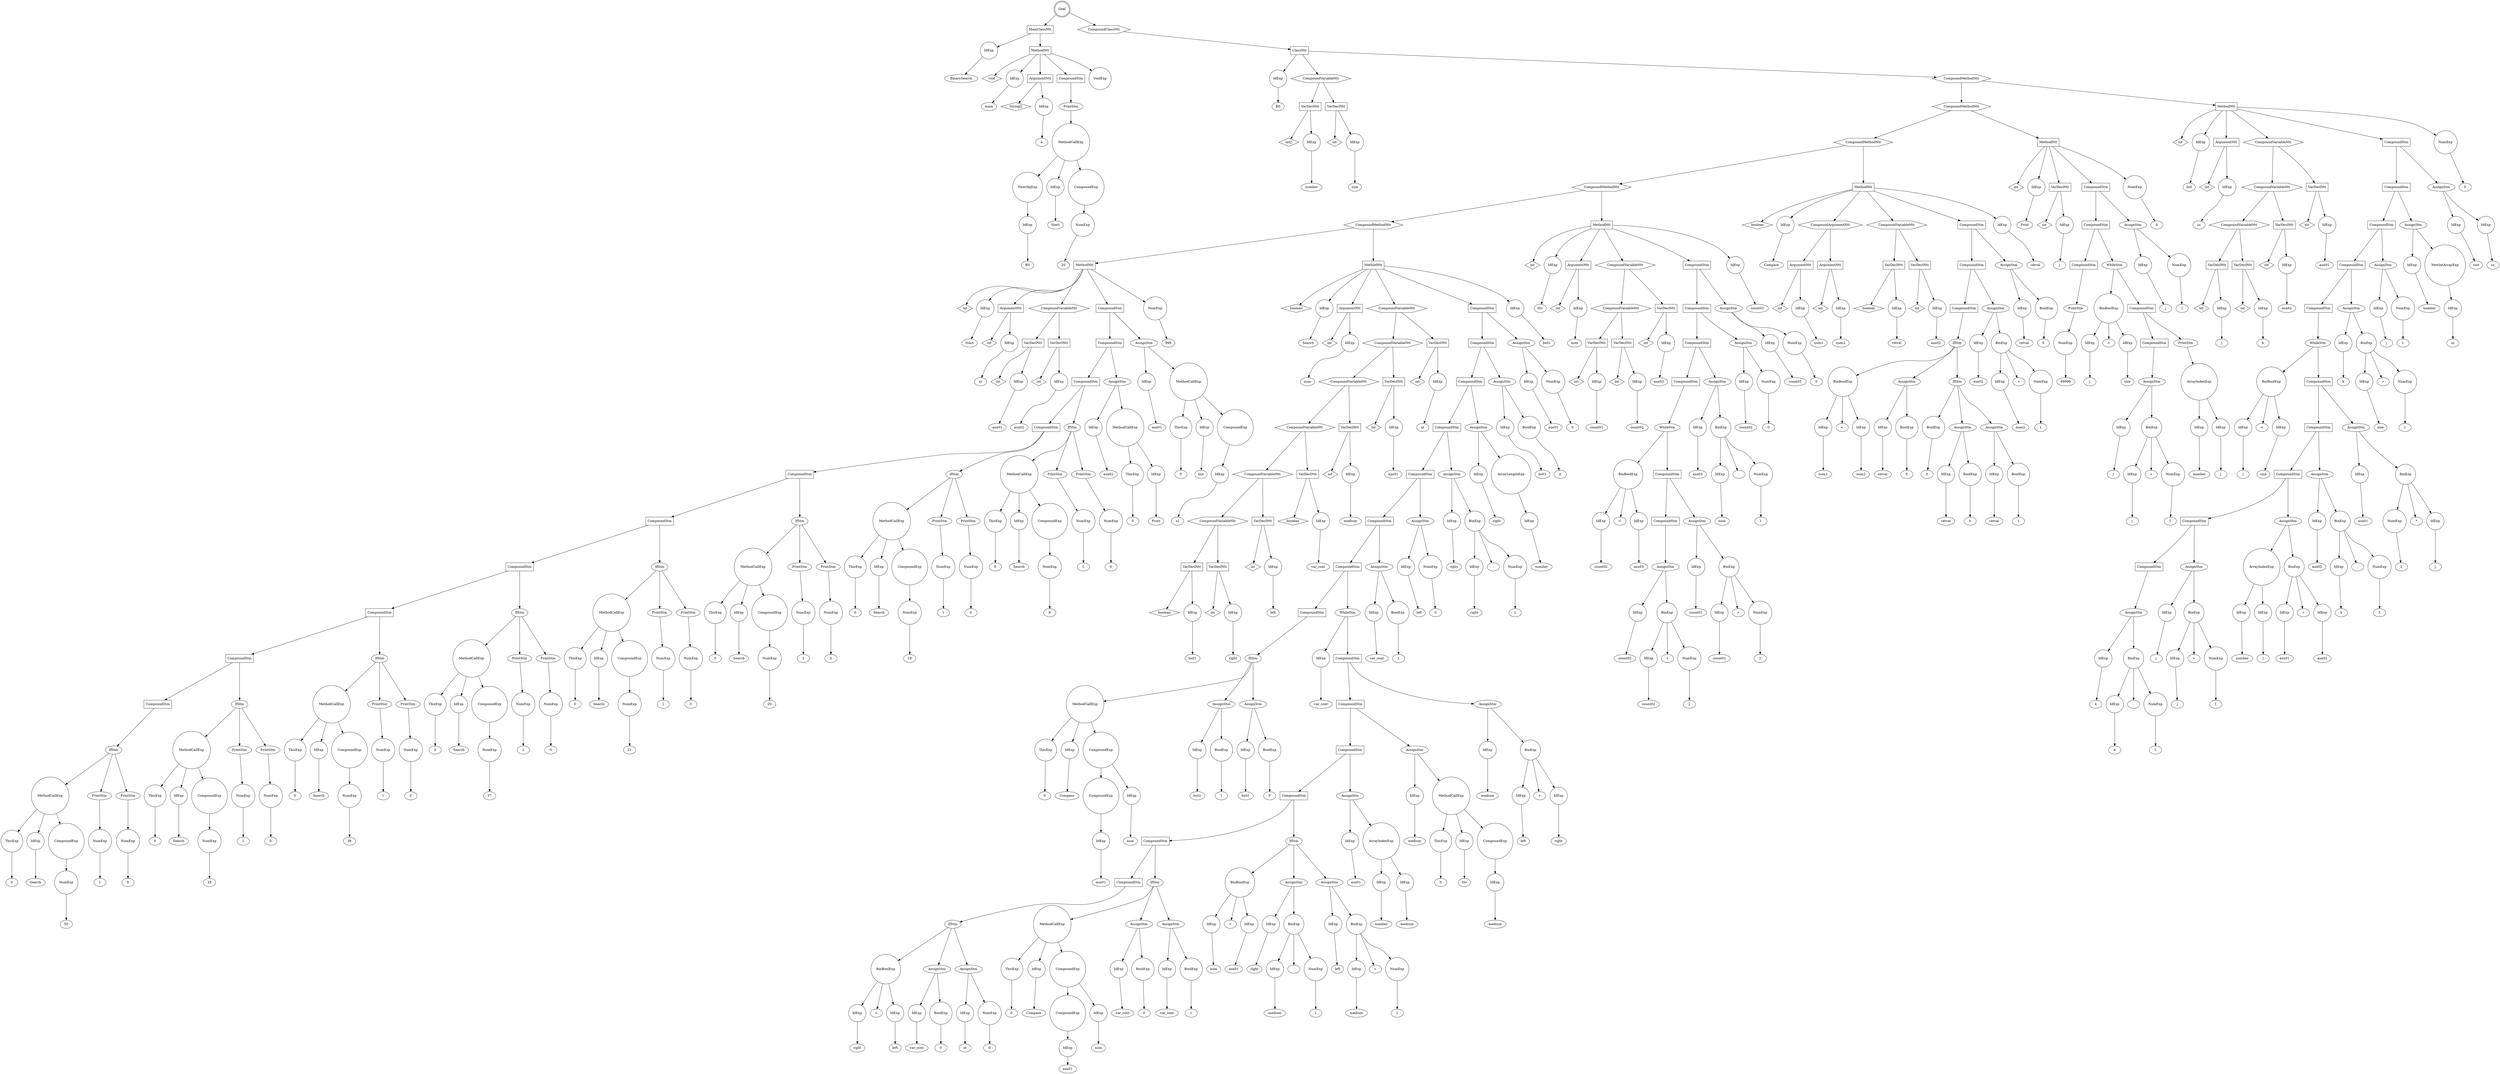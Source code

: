 digraph my_graph {
-1261391024;
-1261391024[label = "Goal", shape = "doublecircle"];
-1261391024->-1261435136;
-1261435136[label = "MainClassNtt", shape = "box"];
-1261435136->-1261434128
-1261434128[label = "IdExp", shape = "circle"];
-1261434128->-1259338064;
-1259338064[label = "BinarySearch"];
-1261435136->-1250948976;
-1250948976[label = "MethodNtt", shape = "box"];
-1250948976->-1261435184;
-1261435184[label = "void", shape = "diamond" ];
-1250948976->-1261435232
-1261435232[label = "IdExp", shape = "circle"];
-1261435232->-1259338672;
-1259338672[label = "main"];
-1250948976->-1261435376;
-1261435376[label = "ArgumentNtt", shape = "box"];
-1261435376->-1261435328;
-1261435328[label = "String[]", shape = "diamond" ];
-1261435376->-1261434320
-1261434320[label = "IdExp", shape = "circle"];
-1261434320->-1259338192;
-1259338192[label = "a"];
-1250948976->-1261435088;
-1261435088[label = "CompoundStm", shape = "polygon"];
-1261435088->-1259338608;
-1259338608[label = "PrintStm", shape = "ellipse"];
-1259338608->-1261434992
-1261434992[label = "MethodCallExp", shape = "circle"];
-1261434992->-1261434560
-1261434560[label = "NewObjExp", shape = "circle"];
-1261434560->-1261434464
-1261434464[label = "IdExp", shape = "circle"];
-1261434464->-1259338288;
-1259338288[label = "BS"];
-1261434992->-1261434704
-1261434704[label = "IdExp", shape = "circle"];
-1261434704->-1259338416;
-1259338416[label = "Start"];
-1261434992->-1261434896;
-1261434896[label = "CompoundExp", shape = "circle"];
-1261434896->-1261434800
-1261434800[label = "NumExp", shape = "circle"];
-1261434800->-1261434799;
-1261434799[label = "20"];
-1250948976->-1259338768
-1259338768[label = "VoidExp", shape = "circle"];
-1261391024->-1261390976;
-1261390976[label = "CompoundClassNtt", shape = "hexagon"];
-1261390976->-1261390928;
-1261390928[label = "ClassNtt", shape = "box"];
-1261390928->-1261435664
-1261435664[label = "IdExp", shape = "circle"];
-1261435664->-1259338832;
-1259338832[label = "BS"];
-1261390928->-1261436288;
-1261436288[label = "CompoundVariableNtt", shape = "hexagon"];
-1261436288->-1261435952;
-1261435952[label = "VarDeclNtt", shape = "box"];
-1261435952->-1261435760;
-1261435760[label = "int[]", shape = "diamond" ];
-1261435952->-1261435856
-1261435856[label = "IdExp", shape = "circle"];
-1261435856->-1259338960;
-1259338960[label = "number"];
-1261436288->-1261436240;
-1261436240[label = "VarDeclNtt", shape = "box"];
-1261436240->-1261436048;
-1261436048[label = "int", shape = "diamond" ];
-1261436240->-1261436144
-1261436144[label = "IdExp", shape = "circle"];
-1261436144->-1259339088;
-1259339088[label = "size"];
-1261390928->-1261390880;
-1261390880[label = "CompoundMethodNtt", shape = "hexagon"];
-1261390880->-1261402112;
-1261402112[label = "CompoundMethodNtt", shape = "hexagon"];
-1261402112->-1261405664;
-1261405664[label = "CompoundMethodNtt", shape = "hexagon"];
-1261405664->-1261407488;
-1261407488[label = "CompoundMethodNtt", shape = "hexagon"];
-1261407488->-1261415360;
-1261415360[label = "CompoundMethodNtt", shape = "hexagon"];
-1261415360->-1250949616;
-1250949616[label = "MethodNtt", shape = "box"];
-1250949616->-1261436336;
-1261436336[label = "int", shape = "diamond" ];
-1250949616->-1261436432
-1261436432[label = "IdExp", shape = "circle"];
-1261436432->-1259339216;
-1259339216[label = "Start"];
-1250949616->-1261436720;
-1261436720[label = "ArgumentNtt", shape = "box"];
-1261436720->-1261436528;
-1261436528[label = "int", shape = "diamond" ];
-1261436720->-1261436624
-1261436624[label = "IdExp", shape = "circle"];
-1261436624->-1259339344;
-1259339344[label = "sz"];
-1250949616->-1261431200;
-1261431200[label = "CompoundVariableNtt", shape = "hexagon"];
-1261431200->-1261430864;
-1261430864[label = "VarDeclNtt", shape = "box"];
-1261430864->-1261436816;
-1261436816[label = "int", shape = "diamond" ];
-1261430864->-1261436912
-1261436912[label = "IdExp", shape = "circle"];
-1261436912->-1259339472;
-1259339472[label = "aux01"];
-1261431200->-1261431152;
-1261431152[label = "VarDeclNtt", shape = "box"];
-1261431152->-1261430960;
-1261430960[label = "int", shape = "diamond" ];
-1261431152->-1261431056
-1261431056[label = "IdExp", shape = "circle"];
-1261431056->-1259339600;
-1259339600[label = "aux02"];
-1250949616->-1261426832;
-1261426832[label = "CompoundStm", shape = "polygon"];
-1261426832->-1261426784;
-1261426784[label = "CompoundStm", shape = "polygon"];
-1261426784->-1261426736;
-1261426736[label = "CompoundStm", shape = "polygon"];
-1261426736->-1261426688;
-1261426688[label = "CompoundStm", shape = "polygon"];
-1261426688->-1261426640;
-1261426640[label = "CompoundStm", shape = "polygon"];
-1261426640->-1261426592;
-1261426592[label = "CompoundStm", shape = "polygon"];
-1261426592->-1261426544;
-1261426544[label = "CompoundStm", shape = "polygon"];
-1261426544->-1261426496;
-1261426496[label = "CompoundStm", shape = "polygon"];
-1261426496->-1261426448;
-1261426448[label = "CompoundStm", shape = "polygon"];
-1261426448->-1261426400;
-1261426400[label = "CompoundStm", shape = "polygon"];
-1261426400->-1261426352;
-1261426352[label = "IfStm", shape = "ellipse"];
-1261426352->-1261426064
-1261426064[label = "MethodCallExp", shape = "circle"];
-1261426064->-1261425632
-1261425632[label = "ThisExp", shape = "circle"];
-1261425632->-1261425631;
-1261425631[label = "0"];
-1261426064->-1261425776
-1261425776[label = "IdExp", shape = "circle"];
-1261425776->-1259334640;
-1259334640[label = "Search"];
-1261426064->-1261425968;
-1261425968[label = "CompoundExp", shape = "circle"];
-1261425968->-1261425872
-1261425872[label = "NumExp", shape = "circle"];
-1261425872->-1261425871;
-1261425871[label = "50"];
-1261426352->-1259334864;
-1259334864[label = "PrintStm", shape = "ellipse"];
-1259334864->-1261426160
-1261426160[label = "NumExp", shape = "circle"];
-1261426160->-1261426159;
-1261426159[label = "1"];
-1261426352->-1259334928;
-1259334928[label = "PrintStm", shape = "ellipse"];
-1259334928->-1261426256
-1261426256[label = "NumExp", shape = "circle"];
-1261426256->-1261426255;
-1261426255[label = "0"];
-1261426448->-1261425584;
-1261425584[label = "IfStm", shape = "ellipse"];
-1261425584->-1261425296
-1261425296[label = "MethodCallExp", shape = "circle"];
-1261425296->-1261424864
-1261424864[label = "ThisExp", shape = "circle"];
-1261424864->-1261424863;
-1261424863[label = "0"];
-1261425296->-1261425008
-1261425008[label = "IdExp", shape = "circle"];
-1261425008->-1259334288;
-1259334288[label = "Search"];
-1261425296->-1261425200;
-1261425200[label = "CompoundExp", shape = "circle"];
-1261425200->-1261425104
-1261425104[label = "NumExp", shape = "circle"];
-1261425104->-1261425103;
-1261425103[label = "39"];
-1261425584->-1259334512;
-1259334512[label = "PrintStm", shape = "ellipse"];
-1259334512->-1261425392
-1261425392[label = "NumExp", shape = "circle"];
-1261425392->-1261425391;
-1261425391[label = "1"];
-1261425584->-1259334576;
-1259334576[label = "PrintStm", shape = "ellipse"];
-1259334576->-1261425488
-1261425488[label = "NumExp", shape = "circle"];
-1261425488->-1261425487;
-1261425487[label = "0"];
-1261426496->-1261424816;
-1261424816[label = "IfStm", shape = "ellipse"];
-1261424816->-1261430672
-1261430672[label = "MethodCallExp", shape = "circle"];
-1261430672->-1261430240
-1261430240[label = "ThisExp", shape = "circle"];
-1261430240->-1261430239;
-1261430239[label = "0"];
-1261430672->-1261430384
-1261430384[label = "IdExp", shape = "circle"];
-1261430384->-1259333936;
-1259333936[label = "Search"];
-1261430672->-1261430576;
-1261430576[label = "CompoundExp", shape = "circle"];
-1261430576->-1261430480
-1261430480[label = "NumExp", shape = "circle"];
-1261430480->-1261430479;
-1261430479[label = "38"];
-1261424816->-1259334160;
-1259334160[label = "PrintStm", shape = "ellipse"];
-1259334160->-1261430768
-1261430768[label = "NumExp", shape = "circle"];
-1261430768->-1261430767;
-1261430767[label = "1"];
-1261424816->-1259334224;
-1259334224[label = "PrintStm", shape = "ellipse"];
-1259334224->-1261424720
-1261424720[label = "NumExp", shape = "circle"];
-1261424720->-1261424719;
-1261424719[label = "0"];
-1261426544->-1261430192;
-1261430192[label = "IfStm", shape = "ellipse"];
-1261430192->-1261429904
-1261429904[label = "MethodCallExp", shape = "circle"];
-1261429904->-1261429472
-1261429472[label = "ThisExp", shape = "circle"];
-1261429472->-1261429471;
-1261429471[label = "0"];
-1261429904->-1261429616
-1261429616[label = "IdExp", shape = "circle"];
-1261429616->-1259337680;
-1259337680[label = "Search"];
-1261429904->-1261429808;
-1261429808[label = "CompoundExp", shape = "circle"];
-1261429808->-1261429712
-1261429712[label = "NumExp", shape = "circle"];
-1261429712->-1261429711;
-1261429711[label = "37"];
-1261430192->-1259333808;
-1259333808[label = "PrintStm", shape = "ellipse"];
-1259333808->-1261430000
-1261430000[label = "NumExp", shape = "circle"];
-1261430000->-1261429999;
-1261429999[label = "1"];
-1261430192->-1259333872;
-1259333872[label = "PrintStm", shape = "ellipse"];
-1259333872->-1261430096
-1261430096[label = "NumExp", shape = "circle"];
-1261430096->-1261430095;
-1261430095[label = "0"];
-1261426592->-1261429424;
-1261429424[label = "IfStm", shape = "ellipse"];
-1261429424->-1261429136
-1261429136[label = "MethodCallExp", shape = "circle"];
-1261429136->-1261428704
-1261428704[label = "ThisExp", shape = "circle"];
-1261428704->-1261428703;
-1261428703[label = "0"];
-1261429136->-1261428848
-1261428848[label = "IdExp", shape = "circle"];
-1261428848->-1259337328;
-1259337328[label = "Search"];
-1261429136->-1261429040;
-1261429040[label = "CompoundExp", shape = "circle"];
-1261429040->-1261428944
-1261428944[label = "NumExp", shape = "circle"];
-1261428944->-1261428943;
-1261428943[label = "21"];
-1261429424->-1259337552;
-1259337552[label = "PrintStm", shape = "ellipse"];
-1259337552->-1261429232
-1261429232[label = "NumExp", shape = "circle"];
-1261429232->-1261429231;
-1261429231[label = "1"];
-1261429424->-1259337616;
-1259337616[label = "PrintStm", shape = "ellipse"];
-1259337616->-1261429328
-1261429328[label = "NumExp", shape = "circle"];
-1261429328->-1261429327;
-1261429327[label = "0"];
-1261426640->-1261428656;
-1261428656[label = "IfStm", shape = "ellipse"];
-1261428656->-1261428368
-1261428368[label = "MethodCallExp", shape = "circle"];
-1261428368->-1261427936
-1261427936[label = "ThisExp", shape = "circle"];
-1261427936->-1261427935;
-1261427935[label = "0"];
-1261428368->-1261428080
-1261428080[label = "IdExp", shape = "circle"];
-1261428080->-1259336976;
-1259336976[label = "Search"];
-1261428368->-1261428272;
-1261428272[label = "CompoundExp", shape = "circle"];
-1261428272->-1261428176
-1261428176[label = "NumExp", shape = "circle"];
-1261428176->-1261428175;
-1261428175[label = "20"];
-1261428656->-1259337200;
-1259337200[label = "PrintStm", shape = "ellipse"];
-1259337200->-1261428464
-1261428464[label = "NumExp", shape = "circle"];
-1261428464->-1261428463;
-1261428463[label = "1"];
-1261428656->-1259337264;
-1259337264[label = "PrintStm", shape = "ellipse"];
-1259337264->-1261428560
-1261428560[label = "NumExp", shape = "circle"];
-1261428560->-1261428559;
-1261428559[label = "0"];
-1261426688->-1261427888;
-1261427888[label = "IfStm", shape = "ellipse"];
-1261427888->-1261433744
-1261433744[label = "MethodCallExp", shape = "circle"];
-1261433744->-1261433312
-1261433312[label = "ThisExp", shape = "circle"];
-1261433312->-1261433311;
-1261433311[label = "0"];
-1261433744->-1261433456
-1261433456[label = "IdExp", shape = "circle"];
-1261433456->-1259336624;
-1259336624[label = "Search"];
-1261433744->-1261433648;
-1261433648[label = "CompoundExp", shape = "circle"];
-1261433648->-1261433552
-1261433552[label = "NumExp", shape = "circle"];
-1261433552->-1261433551;
-1261433551[label = "19"];
-1261427888->-1259336848;
-1259336848[label = "PrintStm", shape = "ellipse"];
-1259336848->-1261433840
-1261433840[label = "NumExp", shape = "circle"];
-1261433840->-1261433839;
-1261433839[label = "1"];
-1261427888->-1259336912;
-1259336912[label = "PrintStm", shape = "ellipse"];
-1259336912->-1261427792
-1261427792[label = "NumExp", shape = "circle"];
-1261427792->-1261427791;
-1261427791[label = "0"];
-1261426736->-1261433264;
-1261433264[label = "IfStm", shape = "ellipse"];
-1261433264->-1261432976
-1261432976[label = "MethodCallExp", shape = "circle"];
-1261432976->-1261432544
-1261432544[label = "ThisExp", shape = "circle"];
-1261432544->-1261432543;
-1261432543[label = "0"];
-1261432976->-1261432688
-1261432688[label = "IdExp", shape = "circle"];
-1261432688->-1259336272;
-1259336272[label = "Search"];
-1261432976->-1261432880;
-1261432880[label = "CompoundExp", shape = "circle"];
-1261432880->-1261432784
-1261432784[label = "NumExp", shape = "circle"];
-1261432784->-1261432783;
-1261432783[label = "8"];
-1261433264->-1259336496;
-1259336496[label = "PrintStm", shape = "ellipse"];
-1259336496->-1261433072
-1261433072[label = "NumExp", shape = "circle"];
-1261433072->-1261433071;
-1261433071[label = "1"];
-1261433264->-1259336560;
-1259336560[label = "PrintStm", shape = "ellipse"];
-1259336560->-1261433168
-1261433168[label = "NumExp", shape = "circle"];
-1261433168->-1261433167;
-1261433167[label = "0"];
-1261426784->-1261432496;
-1261432496[label = "AssignStm", shape = "ellipse"];
-1261432496->-1261432064
-1261432064[label = "IdExp", shape = "circle"];
-1261432064->-1259335984;
-1259335984[label = "aux02"];
-1261432496->-1261432400
-1261432400[label = "MethodCallExp", shape = "circle"];
-1261432400->-1261432160
-1261432160[label = "ThisExp", shape = "circle"];
-1261432160->-1261432159;
-1261432159[label = "0"];
-1261432400->-1261432304
-1261432304[label = "IdExp", shape = "circle"];
-1261432304->-1259336112;
-1259336112[label = "Print"];
-1261426832->-1261431968;
-1261431968[label = "AssignStm", shape = "ellipse"];
-1261431968->-1261431296
-1261431296[label = "IdExp", shape = "circle"];
-1261431296->-1259339696;
-1259339696[label = "aux01"];
-1261431968->-1261431872
-1261431872[label = "MethodCallExp", shape = "circle"];
-1261431872->-1261431392
-1261431392[label = "ThisExp", shape = "circle"];
-1261431392->-1261431391;
-1261431391[label = "0"];
-1261431872->-1261431536
-1261431536[label = "IdExp", shape = "circle"];
-1261431536->-1259335728;
-1259335728[label = "Init"];
-1261431872->-1261431776;
-1261431776[label = "CompoundExp", shape = "circle"];
-1261431776->-1261431680
-1261431680[label = "IdExp", shape = "circle"];
-1261431680->-1259335824;
-1259335824[label = "sz"];
-1250949616->-1261426880
-1261426880[label = "NumExp", shape = "circle"];
-1261426880->-1261426879;
-1261426879[label = "999"];
-1261415360->-1250950256;
-1250950256[label = "MethodNtt", shape = "box"];
-1250950256->-1261427024;
-1261427024[label = "boolean", shape = "diamond" ];
-1250950256->-1261427120
-1261427120[label = "IdExp", shape = "circle"];
-1261427120->-1259335024;
-1259335024[label = "Search"];
-1250950256->-1261427408;
-1261427408[label = "ArgumentNtt", shape = "box"];
-1261427408->-1261427216;
-1261427216[label = "int", shape = "diamond" ];
-1261427408->-1261427312
-1261427312[label = "IdExp", shape = "circle"];
-1261427312->-1259335152;
-1259335152[label = "num"];
-1250950256->-1261423328;
-1261423328[label = "CompoundVariableNtt", shape = "hexagon"];
-1261423328->-1261423040;
-1261423040[label = "CompoundVariableNtt", shape = "hexagon"];
-1261423040->-1261422752;
-1261422752[label = "CompoundVariableNtt", shape = "hexagon"];
-1261422752->-1261422464;
-1261422464[label = "CompoundVariableNtt", shape = "hexagon"];
-1261422464->-1261422176;
-1261422176[label = "CompoundVariableNtt", shape = "hexagon"];
-1261422176->-1261421888;
-1261421888[label = "CompoundVariableNtt", shape = "hexagon"];
-1261421888->-1261427696;
-1261427696[label = "VarDeclNtt", shape = "box"];
-1261427696->-1261427504;
-1261427504[label = "boolean", shape = "diamond" ];
-1261427696->-1261427600
-1261427600[label = "IdExp", shape = "circle"];
-1261427600->-1259335280;
-1259335280[label = "bs01"];
-1261421888->-1261421840;
-1261421840[label = "VarDeclNtt", shape = "box"];
-1261421840->-1261421648;
-1261421648[label = "int", shape = "diamond" ];
-1261421840->-1261421744
-1261421744[label = "IdExp", shape = "circle"];
-1261421744->-1259335408;
-1259335408[label = "right"];
-1261422176->-1261422128;
-1261422128[label = "VarDeclNtt", shape = "box"];
-1261422128->-1261421936;
-1261421936[label = "int", shape = "diamond" ];
-1261422128->-1261422032
-1261422032[label = "IdExp", shape = "circle"];
-1261422032->-1259335536;
-1259335536[label = "left"];
-1261422464->-1261422416;
-1261422416[label = "VarDeclNtt", shape = "box"];
-1261422416->-1261422224;
-1261422224[label = "boolean", shape = "diamond" ];
-1261422416->-1261422320
-1261422320[label = "IdExp", shape = "circle"];
-1261422320->-1259335664;
-1259335664[label = "var_cont"];
-1261422752->-1261422704;
-1261422704[label = "VarDeclNtt", shape = "box"];
-1261422704->-1261422512;
-1261422512[label = "int", shape = "diamond" ];
-1261422704->-1261422608
-1261422608[label = "IdExp", shape = "circle"];
-1261422608->-1259331696;
-1259331696[label = "medium"];
-1261423040->-1261422992;
-1261422992[label = "VarDeclNtt", shape = "box"];
-1261422992->-1261422800;
-1261422800[label = "int", shape = "diamond" ];
-1261422992->-1261422896
-1261422896[label = "IdExp", shape = "circle"];
-1261422896->-1259331824;
-1259331824[label = "aux01"];
-1261423328->-1261423280;
-1261423280[label = "VarDeclNtt", shape = "box"];
-1261423280->-1261423088;
-1261423088[label = "int", shape = "diamond" ];
-1261423280->-1261423184
-1261423184[label = "IdExp", shape = "circle"];
-1261423184->-1259331952;
-1259331952[label = "nt"];
-1250950256->-1261415168;
-1261415168[label = "CompoundStm", shape = "polygon"];
-1261415168->-1261415120;
-1261415120[label = "CompoundStm", shape = "polygon"];
-1261415120->-1261415072;
-1261415072[label = "CompoundStm", shape = "polygon"];
-1261415072->-1261415024;
-1261415024[label = "CompoundStm", shape = "polygon"];
-1261415024->-1261414976;
-1261414976[label = "CompoundStm", shape = "polygon"];
-1261414976->-1261414928;
-1261414928[label = "CompoundStm", shape = "polygon"];
-1261414928->-1261414880;
-1261414880[label = "CompoundStm", shape = "polygon"];
-1261414880->-1261414832;
-1261414832[label = "CompoundStm", shape = "polygon"];
-1261414832->-1261414784;
-1261414784[label = "IfStm", shape = "ellipse"];
-1261414784->-1261414112
-1261414112[label = "MethodCallExp", shape = "circle"];
-1261414112->-1261413392
-1261413392[label = "ThisExp", shape = "circle"];
-1261413392->-1261413391;
-1261413391[label = "0"];
-1261414112->-1261413536
-1261413536[label = "IdExp", shape = "circle"];
-1261413536->-1259327888;
-1259327888[label = "Compare"];
-1261414112->-1261414016;
-1261414016[label = "CompoundExp", shape = "circle"];
-1261414016->-1261413776;
-1261413776[label = "CompoundExp", shape = "circle"];
-1261413776->-1261413680
-1261413680[label = "IdExp", shape = "circle"];
-1261413680->-1259327984;
-1259327984[label = "aux01"];
-1261414016->-1261413920
-1261413920[label = "IdExp", shape = "circle"];
-1261413920->-1259328112;
-1259328112[label = "num"];
-1261414784->-1261414448;
-1261414448[label = "AssignStm", shape = "ellipse"];
-1261414448->-1261414256
-1261414256[label = "IdExp", shape = "circle"];
-1261414256->-1259328272;
-1259328272[label = "bs01"];
-1261414448->-1261414352
-1261414352[label = "BoolExp", shape = "circle"];
-1261414352->-1261414351;
-1261414351[label = "1"];
-1261414784->-1261414736;
-1261414736[label = "AssignStm", shape = "ellipse"];
-1261414736->-1261414544
-1261414544[label = "IdExp", shape = "circle"];
-1261414544->-1259328400;
-1259328400[label = "bs01"];
-1261414736->-1261414640
-1261414640[label = "BoolExp", shape = "circle"];
-1261414640->-1261414639;
-1261414639[label = "0"];
-1261414880->-1261413344;
-1261413344[label = "WhileStm", shape = "ellipse"];
-1261413344->-1261419392
-1261419392[label = "IdExp", shape = "circle"];
-1261419392->-1259333040;
-1259333040[label = "var_cont"];
-1261413344->-1261413296;
-1261413296[label = "CompoundStm", shape = "polygon"];
-1261413296->-1261413248;
-1261413248[label = "CompoundStm", shape = "polygon"];
-1261413248->-1261413200;
-1261413200[label = "CompoundStm", shape = "polygon"];
-1261413200->-1261413152;
-1261413152[label = "CompoundStm", shape = "polygon"];
-1261413152->-1261413104;
-1261413104[label = "CompoundStm", shape = "polygon"];
-1261413104->-1261413056;
-1261413056[label = "CompoundStm", shape = "polygon"];
-1261413056->-1261413008;
-1261413008[label = "IfStm", shape = "ellipse"];
-1261413008->-1261418480;
-1261418480[label = "BinBoolExp", shape = "circle"];
-1261418480->-1261418240
-1261418240[label = "IdExp", shape = "circle"];
-1261418240->-1259331472;
-1259331472[label = "right"];
-1261418480->-1261418479;
-1261418479[label = "<" ];
-1261418480->-1261418384
-1261418384[label = "IdExp", shape = "circle"];
-1261418384->-1259331568;
-1259331568[label = "left"];
-1261413008->-1261412672;
-1261412672[label = "AssignStm", shape = "ellipse"];
-1261412672->-1261412480
-1261412480[label = "IdExp", shape = "circle"];
-1261412480->-1259327600;
-1259327600[label = "var_cont"];
-1261412672->-1261412576
-1261412576[label = "BoolExp", shape = "circle"];
-1261412576->-1261412575;
-1261412575[label = "0"];
-1261413008->-1261412960;
-1261412960[label = "AssignStm", shape = "ellipse"];
-1261412960->-1261412768
-1261412768[label = "IdExp", shape = "circle"];
-1261412768->-1259327728;
-1259327728[label = "nt"];
-1261412960->-1261412864
-1261412864[label = "NumExp", shape = "circle"];
-1261412864->-1261412863;
-1261412863[label = "0"];
-1261413104->-1261418144;
-1261418144[label = "IfStm", shape = "ellipse"];
-1261418144->-1261417472
-1261417472[label = "MethodCallExp", shape = "circle"];
-1261417472->-1261416752
-1261416752[label = "ThisExp", shape = "circle"];
-1261416752->-1261416751;
-1261416751[label = "0"];
-1261417472->-1261416896
-1261416896[label = "IdExp", shape = "circle"];
-1261416896->-1259330832;
-1259330832[label = "Compare"];
-1261417472->-1261417376;
-1261417376[label = "CompoundExp", shape = "circle"];
-1261417376->-1261417136;
-1261417136[label = "CompoundExp", shape = "circle"];
-1261417136->-1261417040
-1261417040[label = "IdExp", shape = "circle"];
-1261417040->-1259330928;
-1259330928[label = "aux01"];
-1261417376->-1261417280
-1261417280[label = "IdExp", shape = "circle"];
-1261417280->-1259331056;
-1259331056[label = "num"];
-1261418144->-1261417808;
-1261417808[label = "AssignStm", shape = "ellipse"];
-1261417808->-1261417616
-1261417616[label = "IdExp", shape = "circle"];
-1261417616->-1259331216;
-1259331216[label = "var_cont"];
-1261417808->-1261417712
-1261417712[label = "BoolExp", shape = "circle"];
-1261417712->-1261417711;
-1261417711[label = "0"];
-1261418144->-1261418096;
-1261418096[label = "AssignStm", shape = "ellipse"];
-1261418096->-1261417904
-1261417904[label = "IdExp", shape = "circle"];
-1261417904->-1259331344;
-1259331344[label = "var_cont"];
-1261418096->-1261418000
-1261418000[label = "BoolExp", shape = "circle"];
-1261418000->-1261417999;
-1261417999[label = "1"];
-1261413152->-1261416704;
-1261416704[label = "IfStm", shape = "ellipse"];
-1261416704->-1261415552;
-1261415552[label = "BinBoolExp", shape = "circle"];
-1261415552->-1261421456
-1261421456[label = "IdExp", shape = "circle"];
-1261421456->-1259330064;
-1259330064[label = "num"];
-1261415552->-1261415551;
-1261415551[label = "<" ];
-1261415552->-1261415456
-1261415456[label = "IdExp", shape = "circle"];
-1261415456->-1259330160;
-1259330160[label = "aux01"];
-1261416704->-1261416128;
-1261416128[label = "AssignStm", shape = "ellipse"];
-1261416128->-1261415696
-1261415696[label = "IdExp", shape = "circle"];
-1261415696->-1259330288;
-1259330288[label = "right"];
-1261416128->-1261416032;
-1261416032[label = "BinExp", shape = "circle"];
-1261416032->-1261415840
-1261415840[label = "IdExp", shape = "circle"];
-1261415840->-1259330384;
-1259330384[label = "medium"];
-1261416032->-1261416031;
-1261416031[label = "-" ];
-1261416032->-1261415936
-1261415936[label = "NumExp", shape = "circle"];
-1261415936->-1261415935;
-1261415935[label = "1"];
-1261416704->-1261416656;
-1261416656[label = "AssignStm", shape = "ellipse"];
-1261416656->-1261416224
-1261416224[label = "IdExp", shape = "circle"];
-1261416224->-1259330544;
-1259330544[label = "left"];
-1261416656->-1261416560;
-1261416560[label = "BinExp", shape = "circle"];
-1261416560->-1261416368
-1261416368[label = "IdExp", shape = "circle"];
-1261416368->-1259330640;
-1259330640[label = "medium"];
-1261416560->-1261416559;
-1261416559[label = "+" ];
-1261416560->-1261416464
-1261416464[label = "NumExp", shape = "circle"];
-1261416464->-1261416463;
-1261416463[label = "1"];
-1261413200->-1261421360;
-1261421360[label = "AssignStm", shape = "ellipse"];
-1261421360->-1261420880
-1261420880[label = "IdExp", shape = "circle"];
-1261420880->-1259329744;
-1259329744[label = "aux01"];
-1261421360->-1261421264
-1261421264[label = "ArrayIndexExp", shape = "circle"];
-1261421264->-1261421024
-1261421024[label = "IdExp", shape = "circle"];
-1261421024->-1259329840;
-1259329840[label = "number"];
-1261421264->-1261421168
-1261421168[label = "IdExp", shape = "circle"];
-1261421168->-1259329936;
-1259329936[label = "medium"];
-1261413248->-1261420784;
-1261420784[label = "AssignStm", shape = "ellipse"];
-1261420784->-1261420112
-1261420112[label = "IdExp", shape = "circle"];
-1261420112->-1259333456;
-1259333456[label = "medium"];
-1261420784->-1261420688
-1261420688[label = "MethodCallExp", shape = "circle"];
-1261420688->-1261420208
-1261420208[label = "ThisExp", shape = "circle"];
-1261420208->-1261420207;
-1261420207[label = "0"];
-1261420688->-1261420352
-1261420352[label = "IdExp", shape = "circle"];
-1261420352->-1259333584;
-1259333584[label = "Div"];
-1261420688->-1261420592;
-1261420592[label = "CompoundExp", shape = "circle"];
-1261420592->-1261420496
-1261420496[label = "IdExp", shape = "circle"];
-1261420496->-1259329584;
-1259329584[label = "medium"];
-1261413296->-1261420016;
-1261420016[label = "AssignStm", shape = "ellipse"];
-1261420016->-1261419536
-1261419536[label = "IdExp", shape = "circle"];
-1261419536->-1259333136;
-1259333136[label = "medium"];
-1261420016->-1261419920;
-1261419920[label = "BinExp", shape = "circle"];
-1261419920->-1261419680
-1261419680[label = "IdExp", shape = "circle"];
-1261419680->-1259333232;
-1259333232[label = "left"];
-1261419920->-1261419919;
-1261419919[label = "+" ];
-1261419920->-1261419824
-1261419824[label = "IdExp", shape = "circle"];
-1261419824->-1259333328;
-1259333328[label = "right"];
-1261414928->-1261419296;
-1261419296[label = "AssignStm", shape = "ellipse"];
-1261419296->-1261419104
-1261419104[label = "IdExp", shape = "circle"];
-1261419104->-1259332912;
-1259332912[label = "var_cont"];
-1261419296->-1261419200
-1261419200[label = "BoolExp", shape = "circle"];
-1261419200->-1261419199;
-1261419199[label = "1"];
-1261414976->-1261419008;
-1261419008[label = "AssignStm", shape = "ellipse"];
-1261419008->-1261418816
-1261418816[label = "IdExp", shape = "circle"];
-1261418816->-1259332784;
-1259332784[label = "left"];
-1261419008->-1261418912
-1261418912[label = "NumExp", shape = "circle"];
-1261418912->-1261418911;
-1261418911[label = "0"];
-1261415024->-1261418720;
-1261418720[label = "AssignStm", shape = "ellipse"];
-1261418720->-1261424432
-1261424432[label = "IdExp", shape = "circle"];
-1261424432->-1259332528;
-1259332528[label = "right"];
-1261418720->-1261418624;
-1261418624[label = "BinExp", shape = "circle"];
-1261418624->-1261424576
-1261424576[label = "IdExp", shape = "circle"];
-1261424576->-1259332624;
-1259332624[label = "right"];
-1261418624->-1261418623;
-1261418623[label = "-" ];
-1261418624->-1261418528
-1261418528[label = "NumExp", shape = "circle"];
-1261418528->-1261418527;
-1261418527[label = "1"];
-1261415072->-1261424336;
-1261424336[label = "AssignStm", shape = "ellipse"];
-1261424336->-1261424000
-1261424000[label = "IdExp", shape = "circle"];
-1261424000->-1259332304;
-1259332304[label = "right"];
-1261424336->-1261424240
-1261424240[label = "ArrayLengthExp", shape = "circle"];
-1261424240->-1261424144
-1261424144[label = "IdExp", shape = "circle"];
-1261424144->-1259332400;
-1259332400[label = "number"];
-1261415120->-1261423904;
-1261423904[label = "AssignStm", shape = "ellipse"];
-1261423904->-1261423712
-1261423712[label = "IdExp", shape = "circle"];
-1261423712->-1259332176;
-1259332176[label = "bs01"];
-1261423904->-1261423808
-1261423808[label = "BoolExp", shape = "circle"];
-1261423808->-1261423807;
-1261423807[label = "0"];
-1261415168->-1261423616;
-1261423616[label = "AssignStm", shape = "ellipse"];
-1261423616->-1261423424
-1261423424[label = "IdExp", shape = "circle"];
-1261423424->-1259332048;
-1259332048[label = "aux01"];
-1261423616->-1261423520
-1261423520[label = "NumExp", shape = "circle"];
-1261423520->-1261423519;
-1261423519[label = "0"];
-1250950256->-1261415264
-1261415264[label = "IdExp", shape = "circle"];
-1261415264->-1259328528;
-1259328528[label = "bs01"];
-1261407488->-1250950512;
-1250950512[label = "MethodNtt", shape = "box"];
-1250950512->-1261415408;
-1261415408[label = "int", shape = "diamond" ];
-1250950512->-1261409360
-1261409360[label = "IdExp", shape = "circle"];
-1261409360->-1259328656;
-1259328656[label = "Div"];
-1250950512->-1261409648;
-1261409648[label = "ArgumentNtt", shape = "box"];
-1261409648->-1261409456;
-1261409456[label = "int", shape = "diamond" ];
-1261409648->-1261409552
-1261409552[label = "IdExp", shape = "circle"];
-1261409552->-1259328784;
-1259328784[label = "num"];
-1250950512->-1261410560;
-1261410560[label = "CompoundVariableNtt", shape = "hexagon"];
-1261410560->-1261410272;
-1261410272[label = "CompoundVariableNtt", shape = "hexagon"];
-1261410272->-1261409936;
-1261409936[label = "VarDeclNtt", shape = "box"];
-1261409936->-1261409744;
-1261409744[label = "int", shape = "diamond" ];
-1261409936->-1261409840
-1261409840[label = "IdExp", shape = "circle"];
-1261409840->-1259328912;
-1259328912[label = "count01"];
-1261410272->-1261410224;
-1261410224[label = "VarDeclNtt", shape = "box"];
-1261410224->-1261410032;
-1261410032[label = "int", shape = "diamond" ];
-1261410224->-1261410128
-1261410128[label = "IdExp", shape = "circle"];
-1261410128->-1259329040;
-1259329040[label = "count02"];
-1261410560->-1261410512;
-1261410512[label = "VarDeclNtt", shape = "box"];
-1261410512->-1261410320;
-1261410320[label = "int", shape = "diamond" ];
-1261410512->-1261410416
-1261410416[label = "IdExp", shape = "circle"];
-1261410416->-1259329168;
-1259329168[label = "aux03"];
-1250950512->-1261407296;
-1261407296[label = "CompoundStm", shape = "polygon"];
-1261407296->-1261407248;
-1261407248[label = "CompoundStm", shape = "polygon"];
-1261407248->-1261407200;
-1261407200[label = "CompoundStm", shape = "polygon"];
-1261407200->-1261407152;
-1261407152[label = "CompoundStm", shape = "polygon"];
-1261407152->-1261407104;
-1261407104[label = "WhileStm", shape = "ellipse"];
-1261407104->-1261412000;
-1261412000[label = "BinBoolExp", shape = "circle"];
-1261412000->-1261411760
-1261411760[label = "IdExp", shape = "circle"];
-1261411760->-1259325680;
-1259325680[label = "count02"];
-1261412000->-1261411999;
-1261411999[label = "<" ];
-1261412000->-1261411904
-1261411904[label = "IdExp", shape = "circle"];
-1261411904->-1259325776;
-1259325776[label = "aux03"];
-1261407104->-1261407056;
-1261407056[label = "CompoundStm", shape = "polygon"];
-1261407056->-1261407008;
-1261407008[label = "CompoundStm", shape = "polygon"];
-1261407008->-1261406960;
-1261406960[label = "AssignStm", shape = "ellipse"];
-1261406960->-1261406528
-1261406528[label = "IdExp", shape = "circle"];
-1261406528->-1259326160;
-1259326160[label = "count02"];
-1261406960->-1261406864;
-1261406864[label = "BinExp", shape = "circle"];
-1261406864->-1261406672
-1261406672[label = "IdExp", shape = "circle"];
-1261406672->-1259326256;
-1259326256[label = "count02"];
-1261406864->-1261406863;
-1261406863[label = "+" ];
-1261406864->-1261406768
-1261406768[label = "NumExp", shape = "circle"];
-1261406768->-1261406767;
-1261406767[label = "2"];
-1261407056->-1261406432;
-1261406432[label = "AssignStm", shape = "ellipse"];
-1261406432->-1261412144
-1261412144[label = "IdExp", shape = "circle"];
-1261412144->-1259325904;
-1259325904[label = "count01"];
-1261406432->-1261406336;
-1261406336[label = "BinExp", shape = "circle"];
-1261406336->-1261412288
-1261412288[label = "IdExp", shape = "circle"];
-1261412288->-1259326000;
-1259326000[label = "count01"];
-1261406336->-1261406335;
-1261406335[label = "+" ];
-1261406336->-1261406240
-1261406240[label = "NumExp", shape = "circle"];
-1261406240->-1261406239;
-1261406239[label = "1"];
-1261407200->-1261411664;
-1261411664[label = "AssignStm", shape = "ellipse"];
-1261411664->-1261411232
-1261411232[label = "IdExp", shape = "circle"];
-1261411232->-1259329520;
-1259329520[label = "aux03"];
-1261411664->-1261411568;
-1261411568[label = "BinExp", shape = "circle"];
-1261411568->-1261411376
-1261411376[label = "IdExp", shape = "circle"];
-1261411376->-1259325520;
-1259325520[label = "num"];
-1261411568->-1261411567;
-1261411567[label = "-" ];
-1261411568->-1261411472
-1261411472[label = "NumExp", shape = "circle"];
-1261411472->-1261411471;
-1261411471[label = "1"];
-1261407248->-1261411136;
-1261411136[label = "AssignStm", shape = "ellipse"];
-1261411136->-1261410944
-1261410944[label = "IdExp", shape = "circle"];
-1261410944->-1259329392;
-1259329392[label = "count02"];
-1261411136->-1261411040
-1261411040[label = "NumExp", shape = "circle"];
-1261411040->-1261411039;
-1261411039[label = "0"];
-1261407296->-1261410848;
-1261410848[label = "AssignStm", shape = "ellipse"];
-1261410848->-1261410656
-1261410656[label = "IdExp", shape = "circle"];
-1261410656->-1259329264;
-1259329264[label = "count01"];
-1261410848->-1261410752
-1261410752[label = "NumExp", shape = "circle"];
-1261410752->-1261410751;
-1261410751[label = "0"];
-1250950512->-1261407392
-1261407392[label = "IdExp", shape = "circle"];
-1261407392->-1259326416;
-1259326416[label = "count01"];
-1261405664->-1250950768;
-1250950768[label = "MethodNtt", shape = "box"];
-1250950768->-1261407536;
-1261407536[label = "boolean", shape = "diamond" ];
-1250950768->-1261407632
-1261407632[label = "IdExp", shape = "circle"];
-1261407632->-1259326544;
-1259326544[label = "Compare"];
-1250950768->-1261408256;
-1261408256[label = "CompoundArgumentNtt", shape = "hexagon"];
-1261408256->-1261407920;
-1261407920[label = "ArgumentNtt", shape = "box"];
-1261407920->-1261407728;
-1261407728[label = "int", shape = "diamond" ];
-1261407920->-1261407824
-1261407824[label = "IdExp", shape = "circle"];
-1261407824->-1259326672;
-1259326672[label = "num1"];
-1261408256->-1261408208;
-1261408208[label = "ArgumentNtt", shape = "box"];
-1261408208->-1261408016;
-1261408016[label = "int", shape = "diamond" ];
-1261408208->-1261408112
-1261408112[label = "IdExp", shape = "circle"];
-1261408112->-1259326800;
-1259326800[label = "num2"];
-1250950768->-1261408832;
-1261408832[label = "CompoundVariableNtt", shape = "hexagon"];
-1261408832->-1261408496;
-1261408496[label = "VarDeclNtt", shape = "box"];
-1261408496->-1261408304;
-1261408304[label = "boolean", shape = "diamond" ];
-1261408496->-1261408400
-1261408400[label = "IdExp", shape = "circle"];
-1261408400->-1259326928;
-1259326928[label = "retval"];
-1261408832->-1261408784;
-1261408784[label = "VarDeclNtt", shape = "box"];
-1261408784->-1261408592;
-1261408592[label = "int", shape = "diamond" ];
-1261408784->-1261408688
-1261408688[label = "IdExp", shape = "circle"];
-1261408688->-1259327056;
-1259327056[label = "aux02"];
-1250950768->-1261405472;
-1261405472[label = "CompoundStm", shape = "polygon"];
-1261405472->-1261405424;
-1261405424[label = "CompoundStm", shape = "polygon"];
-1261405424->-1261405376;
-1261405376[label = "CompoundStm", shape = "polygon"];
-1261405376->-1261405328;
-1261405328[label = "IfStm", shape = "ellipse"];
-1261405328->-1261403840;
-1261403840[label = "BinBoolExp", shape = "circle"];
-1261403840->-1261403600
-1261403600[label = "IdExp", shape = "circle"];
-1261403600->-1259323440;
-1259323440[label = "num1"];
-1261403840->-1261403839;
-1261403839[label = "<" ];
-1261403840->-1261403744
-1261403744[label = "IdExp", shape = "circle"];
-1261403744->-1259323536;
-1259323536[label = "num2"];
-1261405328->-1261404176;
-1261404176[label = "AssignStm", shape = "ellipse"];
-1261404176->-1261403984
-1261403984[label = "IdExp", shape = "circle"];
-1261403984->-1259323664;
-1259323664[label = "retval"];
-1261404176->-1261404080
-1261404080[label = "BoolExp", shape = "circle"];
-1261404080->-1261404079;
-1261404079[label = "0"];
-1261405328->-1261405280;
-1261405280[label = "IfStm", shape = "ellipse"];
-1261405280->-1261404608
-1261404608[label = "BoolExp", shape = "circle"];
-1261404608->-1261404607;
-1261404607[label = "0"];
-1261405280->-1261404944;
-1261404944[label = "AssignStm", shape = "ellipse"];
-1261404944->-1261404752
-1261404752[label = "IdExp", shape = "circle"];
-1261404752->-1259324048;
-1259324048[label = "retval"];
-1261404944->-1261404848
-1261404848[label = "BoolExp", shape = "circle"];
-1261404848->-1261404847;
-1261404847[label = "0"];
-1261405280->-1261405232;
-1261405232[label = "AssignStm", shape = "ellipse"];
-1261405232->-1261405040
-1261405040[label = "IdExp", shape = "circle"];
-1261405040->-1259324176;
-1259324176[label = "retval"];
-1261405232->-1261405136
-1261405136[label = "BoolExp", shape = "circle"];
-1261405136->-1261405135;
-1261405135[label = "1"];
-1261405424->-1261403504;
-1261403504[label = "AssignStm", shape = "ellipse"];
-1261403504->-1261409216
-1261409216[label = "IdExp", shape = "circle"];
-1261409216->-1259327280;
-1259327280[label = "aux02"];
-1261403504->-1261403408;
-1261403408[label = "BinExp", shape = "circle"];
-1261403408->-1261403216
-1261403216[label = "IdExp", shape = "circle"];
-1261403216->-1259327376;
-1259327376[label = "num2"];
-1261403408->-1261403407;
-1261403407[label = "+" ];
-1261403408->-1261403312
-1261403312[label = "NumExp", shape = "circle"];
-1261403312->-1261403311;
-1261403311[label = "1"];
-1261405472->-1261409120;
-1261409120[label = "AssignStm", shape = "ellipse"];
-1261409120->-1261408928
-1261408928[label = "IdExp", shape = "circle"];
-1261408928->-1259327152;
-1259327152[label = "retval"];
-1261409120->-1261409024
-1261409024[label = "BoolExp", shape = "circle"];
-1261409024->-1261409023;
-1261409023[label = "0"];
-1250950768->-1261405568
-1261405568[label = "IdExp", shape = "circle"];
-1261405568->-1259324304;
-1259324304[label = "retval"];
-1261402112->-1250950896;
-1250950896[label = "MethodNtt", shape = "box"];
-1250950896->-1261405712;
-1261405712[label = "int", shape = "diamond" ];
-1250950896->-1261405808
-1261405808[label = "IdExp", shape = "circle"];
-1261405808->-1259324432;
-1259324432[label = "Print"];
-1250950896->-1261406096;
-1261406096[label = "VarDeclNtt", shape = "box"];
-1261406096->-1261405904;
-1261405904[label = "int", shape = "diamond" ];
-1261406096->-1261406000
-1261406000[label = "IdExp", shape = "circle"];
-1261406000->-1259324560;
-1259324560[label = "j"];
-1250950896->-1261401968;
-1261401968[label = "CompoundStm", shape = "polygon"];
-1261401968->-1261401920;
-1261401920[label = "CompoundStm", shape = "polygon"];
-1261401920->-1261401872;
-1261401872[label = "CompoundStm", shape = "polygon"];
-1261401872->-1259321456;
-1259321456[label = "PrintStm", shape = "ellipse"];
-1259321456->-1261401776
-1261401776[label = "NumExp", shape = "circle"];
-1261401776->-1261401775;
-1261401775[label = "99999"];
-1261401920->-1261401728;
-1261401728[label = "WhileStm", shape = "ellipse"];
-1261401728->-1261400624;
-1261400624[label = "BinBoolExp", shape = "circle"];
-1261400624->-1261400384
-1261400384[label = "IdExp", shape = "circle"];
-1261400384->-1259324784;
-1259324784[label = "j"];
-1261400624->-1261400623;
-1261400623[label = "<" ];
-1261400624->-1261400528
-1261400528[label = "IdExp", shape = "circle"];
-1261400528->-1259324880;
-1259324880[label = "size"];
-1261401728->-1261401680;
-1261401680[label = "CompoundStm", shape = "polygon"];
-1261401680->-1261401632;
-1261401632[label = "CompoundStm", shape = "polygon"];
-1261401632->-1261401584;
-1261401584[label = "AssignStm", shape = "ellipse"];
-1261401584->-1261401152
-1261401152[label = "IdExp", shape = "circle"];
-1261401152->-1259325264;
-1259325264[label = "j"];
-1261401584->-1261401488;
-1261401488[label = "BinExp", shape = "circle"];
-1261401488->-1261401296
-1261401296[label = "IdExp", shape = "circle"];
-1261401296->-1259325360;
-1259325360[label = "j"];
-1261401488->-1261401487;
-1261401487[label = "+" ];
-1261401488->-1261401392
-1261401392[label = "NumExp", shape = "circle"];
-1261401392->-1261401391;
-1261401391[label = "1"];
-1261401680->-1259325232;
-1259325232[label = "PrintStm", shape = "ellipse"];
-1259325232->-1261401008
-1261401008[label = "ArrayIndexExp", shape = "circle"];
-1261401008->-1261400768
-1261400768[label = "IdExp", shape = "circle"];
-1261400768->-1259325008;
-1259325008[label = "number"];
-1261401008->-1261400912
-1261400912[label = "IdExp", shape = "circle"];
-1261400912->-1259325104;
-1259325104[label = "j"];
-1261401968->-1261400288;
-1261400288[label = "AssignStm", shape = "ellipse"];
-1261400288->-1261400096
-1261400096[label = "IdExp", shape = "circle"];
-1261400096->-1259324656;
-1259324656[label = "j"];
-1261400288->-1261400192
-1261400192[label = "NumExp", shape = "circle"];
-1261400192->-1261400191;
-1261400191[label = "1"];
-1250950896->-1261402016
-1261402016[label = "NumExp", shape = "circle"];
-1261402016->-1261402015;
-1261402015[label = "0"];
-1261390880->-1250951024;
-1250951024[label = "MethodNtt", shape = "box"];
-1250951024->-1261402160;
-1261402160[label = "int", shape = "diamond" ];
-1250951024->-1261402256
-1261402256[label = "IdExp", shape = "circle"];
-1261402256->-1259321552;
-1259321552[label = "Init"];
-1250951024->-1261402544;
-1261402544[label = "ArgumentNtt", shape = "box"];
-1261402544->-1261402352;
-1261402352[label = "int", shape = "diamond" ];
-1261402544->-1261402448
-1261402448[label = "IdExp", shape = "circle"];
-1261402448->-1259321680;
-1259321680[label = "sz"];
-1250951024->-1261397600;
-1261397600[label = "CompoundVariableNtt", shape = "hexagon"];
-1261397600->-1261397312;
-1261397312[label = "CompoundVariableNtt", shape = "hexagon"];
-1261397312->-1261397024;
-1261397024[label = "CompoundVariableNtt", shape = "hexagon"];
-1261397024->-1261402832;
-1261402832[label = "VarDeclNtt", shape = "box"];
-1261402832->-1261402640;
-1261402640[label = "int", shape = "diamond" ];
-1261402832->-1261402736
-1261402736[label = "IdExp", shape = "circle"];
-1261402736->-1259321808;
-1259321808[label = "j"];
-1261397024->-1261403120;
-1261403120[label = "VarDeclNtt", shape = "box"];
-1261403120->-1261402928;
-1261402928[label = "int", shape = "diamond" ];
-1261403120->-1261403024
-1261403024[label = "IdExp", shape = "circle"];
-1261403024->-1259321936;
-1259321936[label = "k"];
-1261397312->-1261397264;
-1261397264[label = "VarDeclNtt", shape = "box"];
-1261397264->-1261397072;
-1261397072[label = "int", shape = "diamond" ];
-1261397264->-1261397168
-1261397168[label = "IdExp", shape = "circle"];
-1261397168->-1259322064;
-1259322064[label = "aux02"];
-1261397600->-1261397552;
-1261397552[label = "VarDeclNtt", shape = "box"];
-1261397552->-1261397360;
-1261397360[label = "int", shape = "diamond" ];
-1261397552->-1261397456
-1261397456[label = "IdExp", shape = "circle"];
-1261397456->-1259322192;
-1259322192[label = "aux01"];
-1250951024->-1261396880;
-1261396880[label = "CompoundStm", shape = "polygon"];
-1261396880->-1261396832;
-1261396832[label = "CompoundStm", shape = "polygon"];
-1261396832->-1261396784;
-1261396784[label = "CompoundStm", shape = "polygon"];
-1261396784->-1261396736;
-1261396736[label = "CompoundStm", shape = "polygon"];
-1261396736->-1261396688;
-1261396688[label = "CompoundStm", shape = "polygon"];
-1261396688->-1261396640;
-1261396640[label = "WhileStm", shape = "ellipse"];
-1261396640->-1261399520;
-1261399520[label = "BinBoolExp", shape = "circle"];
-1261399520->-1261399280
-1261399280[label = "IdExp", shape = "circle"];
-1261399280->-1259323088;
-1259323088[label = "j"];
-1261399520->-1261399519;
-1261399519[label = "<" ];
-1261399520->-1261399424
-1261399424[label = "IdExp", shape = "circle"];
-1261399424->-1259323184;
-1259323184[label = "size"];
-1261396640->-1261396592;
-1261396592[label = "CompoundStm", shape = "polygon"];
-1261396592->-1261396544;
-1261396544[label = "CompoundStm", shape = "polygon"];
-1261396544->-1261396496;
-1261396496[label = "CompoundStm", shape = "polygon"];
-1261396496->-1261396448;
-1261396448[label = "CompoundStm", shape = "polygon"];
-1261396448->-1261396400;
-1261396400[label = "CompoundStm", shape = "polygon"];
-1261396400->-1261396352;
-1261396352[label = "AssignStm", shape = "ellipse"];
-1261396352->-1261395920
-1261395920[label = "IdExp", shape = "circle"];
-1261395920->-1259320432;
-1259320432[label = "k"];
-1261396352->-1261396256;
-1261396256[label = "BinExp", shape = "circle"];
-1261396256->-1261396064
-1261396064[label = "IdExp", shape = "circle"];
-1261396064->-1259320528;
-1259320528[label = "k"];
-1261396256->-1261396255;
-1261396255[label = "-" ];
-1261396256->-1261396160
-1261396160[label = "NumExp", shape = "circle"];
-1261396160->-1261396159;
-1261396159[label = "1"];
-1261396448->-1261395824;
-1261395824[label = "AssignStm", shape = "ellipse"];
-1261395824->-1261395392
-1261395392[label = "IdExp", shape = "circle"];
-1261395392->-1259320176;
-1259320176[label = "j"];
-1261395824->-1261395728;
-1261395728[label = "BinExp", shape = "circle"];
-1261395728->-1261395536
-1261395536[label = "IdExp", shape = "circle"];
-1261395536->-1259320272;
-1259320272[label = "j"];
-1261395728->-1261395727;
-1261395727[label = "+" ];
-1261395728->-1261395632
-1261395632[label = "NumExp", shape = "circle"];
-1261395632->-1261395631;
-1261395631[label = "1"];
-1261396496->-1261395296;
-1261395296[label = "AssignStm", shape = "ellipse"];
-1261395296->-1261394816
-1261394816[label = "ArrayIndexExp", shape = "circle"];
-1261394816->-1261394576
-1261394576[label = "IdExp", shape = "circle"];
-1261394576->-1259319728;
-1259319728[label = "number"];
-1261394816->-1261394720
-1261394720[label = "IdExp", shape = "circle"];
-1261394720->-1259319824;
-1259319824[label = "j"];
-1261395296->-1261395200;
-1261395200[label = "BinExp", shape = "circle"];
-1261395200->-1261394960
-1261394960[label = "IdExp", shape = "circle"];
-1261394960->-1259319952;
-1259319952[label = "aux01"];
-1261395200->-1261395199;
-1261395199[label = "+" ];
-1261395200->-1261395104
-1261395104[label = "IdExp", shape = "circle"];
-1261395104->-1259320048;
-1259320048[label = "aux02"];
-1261396544->-1261394480;
-1261394480[label = "AssignStm", shape = "ellipse"];
-1261394480->-1261394048
-1261394048[label = "IdExp", shape = "circle"];
-1261394048->-1259319472;
-1259319472[label = "aux02"];
-1261394480->-1261394384;
-1261394384[label = "BinExp", shape = "circle"];
-1261394384->-1261394192
-1261394192[label = "IdExp", shape = "circle"];
-1261394192->-1259319568;
-1259319568[label = "k"];
-1261394384->-1261394383;
-1261394383[label = "-" ];
-1261394384->-1261394288
-1261394288[label = "NumExp", shape = "circle"];
-1261394288->-1261394287;
-1261394287[label = "3"];
-1261396592->-1261393952;
-1261393952[label = "AssignStm", shape = "ellipse"];
-1261393952->-1261399664
-1261399664[label = "IdExp", shape = "circle"];
-1261399664->-1259323312;
-1259323312[label = "aux01"];
-1261393952->-1261400000;
-1261400000[label = "BinExp", shape = "circle"];
-1261400000->-1261399760
-1261399760[label = "NumExp", shape = "circle"];
-1261399760->-1261399759;
-1261399759[label = "2"];
-1261400000->-1261399999;
-1261399999[label = "*" ];
-1261400000->-1261399904
-1261399904[label = "IdExp", shape = "circle"];
-1261399904->-1259319344;
-1259319344[label = "j"];
-1261396736->-1261399184;
-1261399184[label = "AssignStm", shape = "ellipse"];
-1261399184->-1261398752
-1261398752[label = "IdExp", shape = "circle"];
-1261398752->-1259322832;
-1259322832[label = "k"];
-1261399184->-1261399088;
-1261399088[label = "BinExp", shape = "circle"];
-1261399088->-1261398896
-1261398896[label = "IdExp", shape = "circle"];
-1261398896->-1259322928;
-1259322928[label = "size"];
-1261399088->-1261399087;
-1261399087[label = "+" ];
-1261399088->-1261398992
-1261398992[label = "NumExp", shape = "circle"];
-1261398992->-1261398991;
-1261398991[label = "1"];
-1261396784->-1261398656;
-1261398656[label = "AssignStm", shape = "ellipse"];
-1261398656->-1261398464
-1261398464[label = "IdExp", shape = "circle"];
-1261398464->-1259322704;
-1259322704[label = "j"];
-1261398656->-1261398560
-1261398560[label = "NumExp", shape = "circle"];
-1261398560->-1261398559;
-1261398559[label = "1"];
-1261396832->-1261398368;
-1261398368[label = "AssignStm", shape = "ellipse"];
-1261398368->-1261398032
-1261398032[label = "IdExp", shape = "circle"];
-1261398032->-1259322480;
-1259322480[label = "number"];
-1261398368->-1261398272
-1261398272[label = "NewIntArrayExp", shape = "circle"];
-1261398272->-1261398176
-1261398176[label = "IdExp", shape = "circle"];
-1261398176->-1259322576;
-1259322576[label = "sz"];
-1261396880->-1261397936;
-1261397936[label = "AssignStm", shape = "ellipse"];
-1261397936->-1261397696
-1261397696[label = "IdExp", shape = "circle"];
-1261397696->-1259322288;
-1259322288[label = "size"];
-1261397936->-1261397840
-1261397840[label = "IdExp", shape = "circle"];
-1261397840->-1259322384;
-1259322384[label = "sz"];
-1250951024->-1261396928
-1261396928[label = "NumExp", shape = "circle"];
-1261396928->-1261396927;
-1261396927[label = "0"];

}